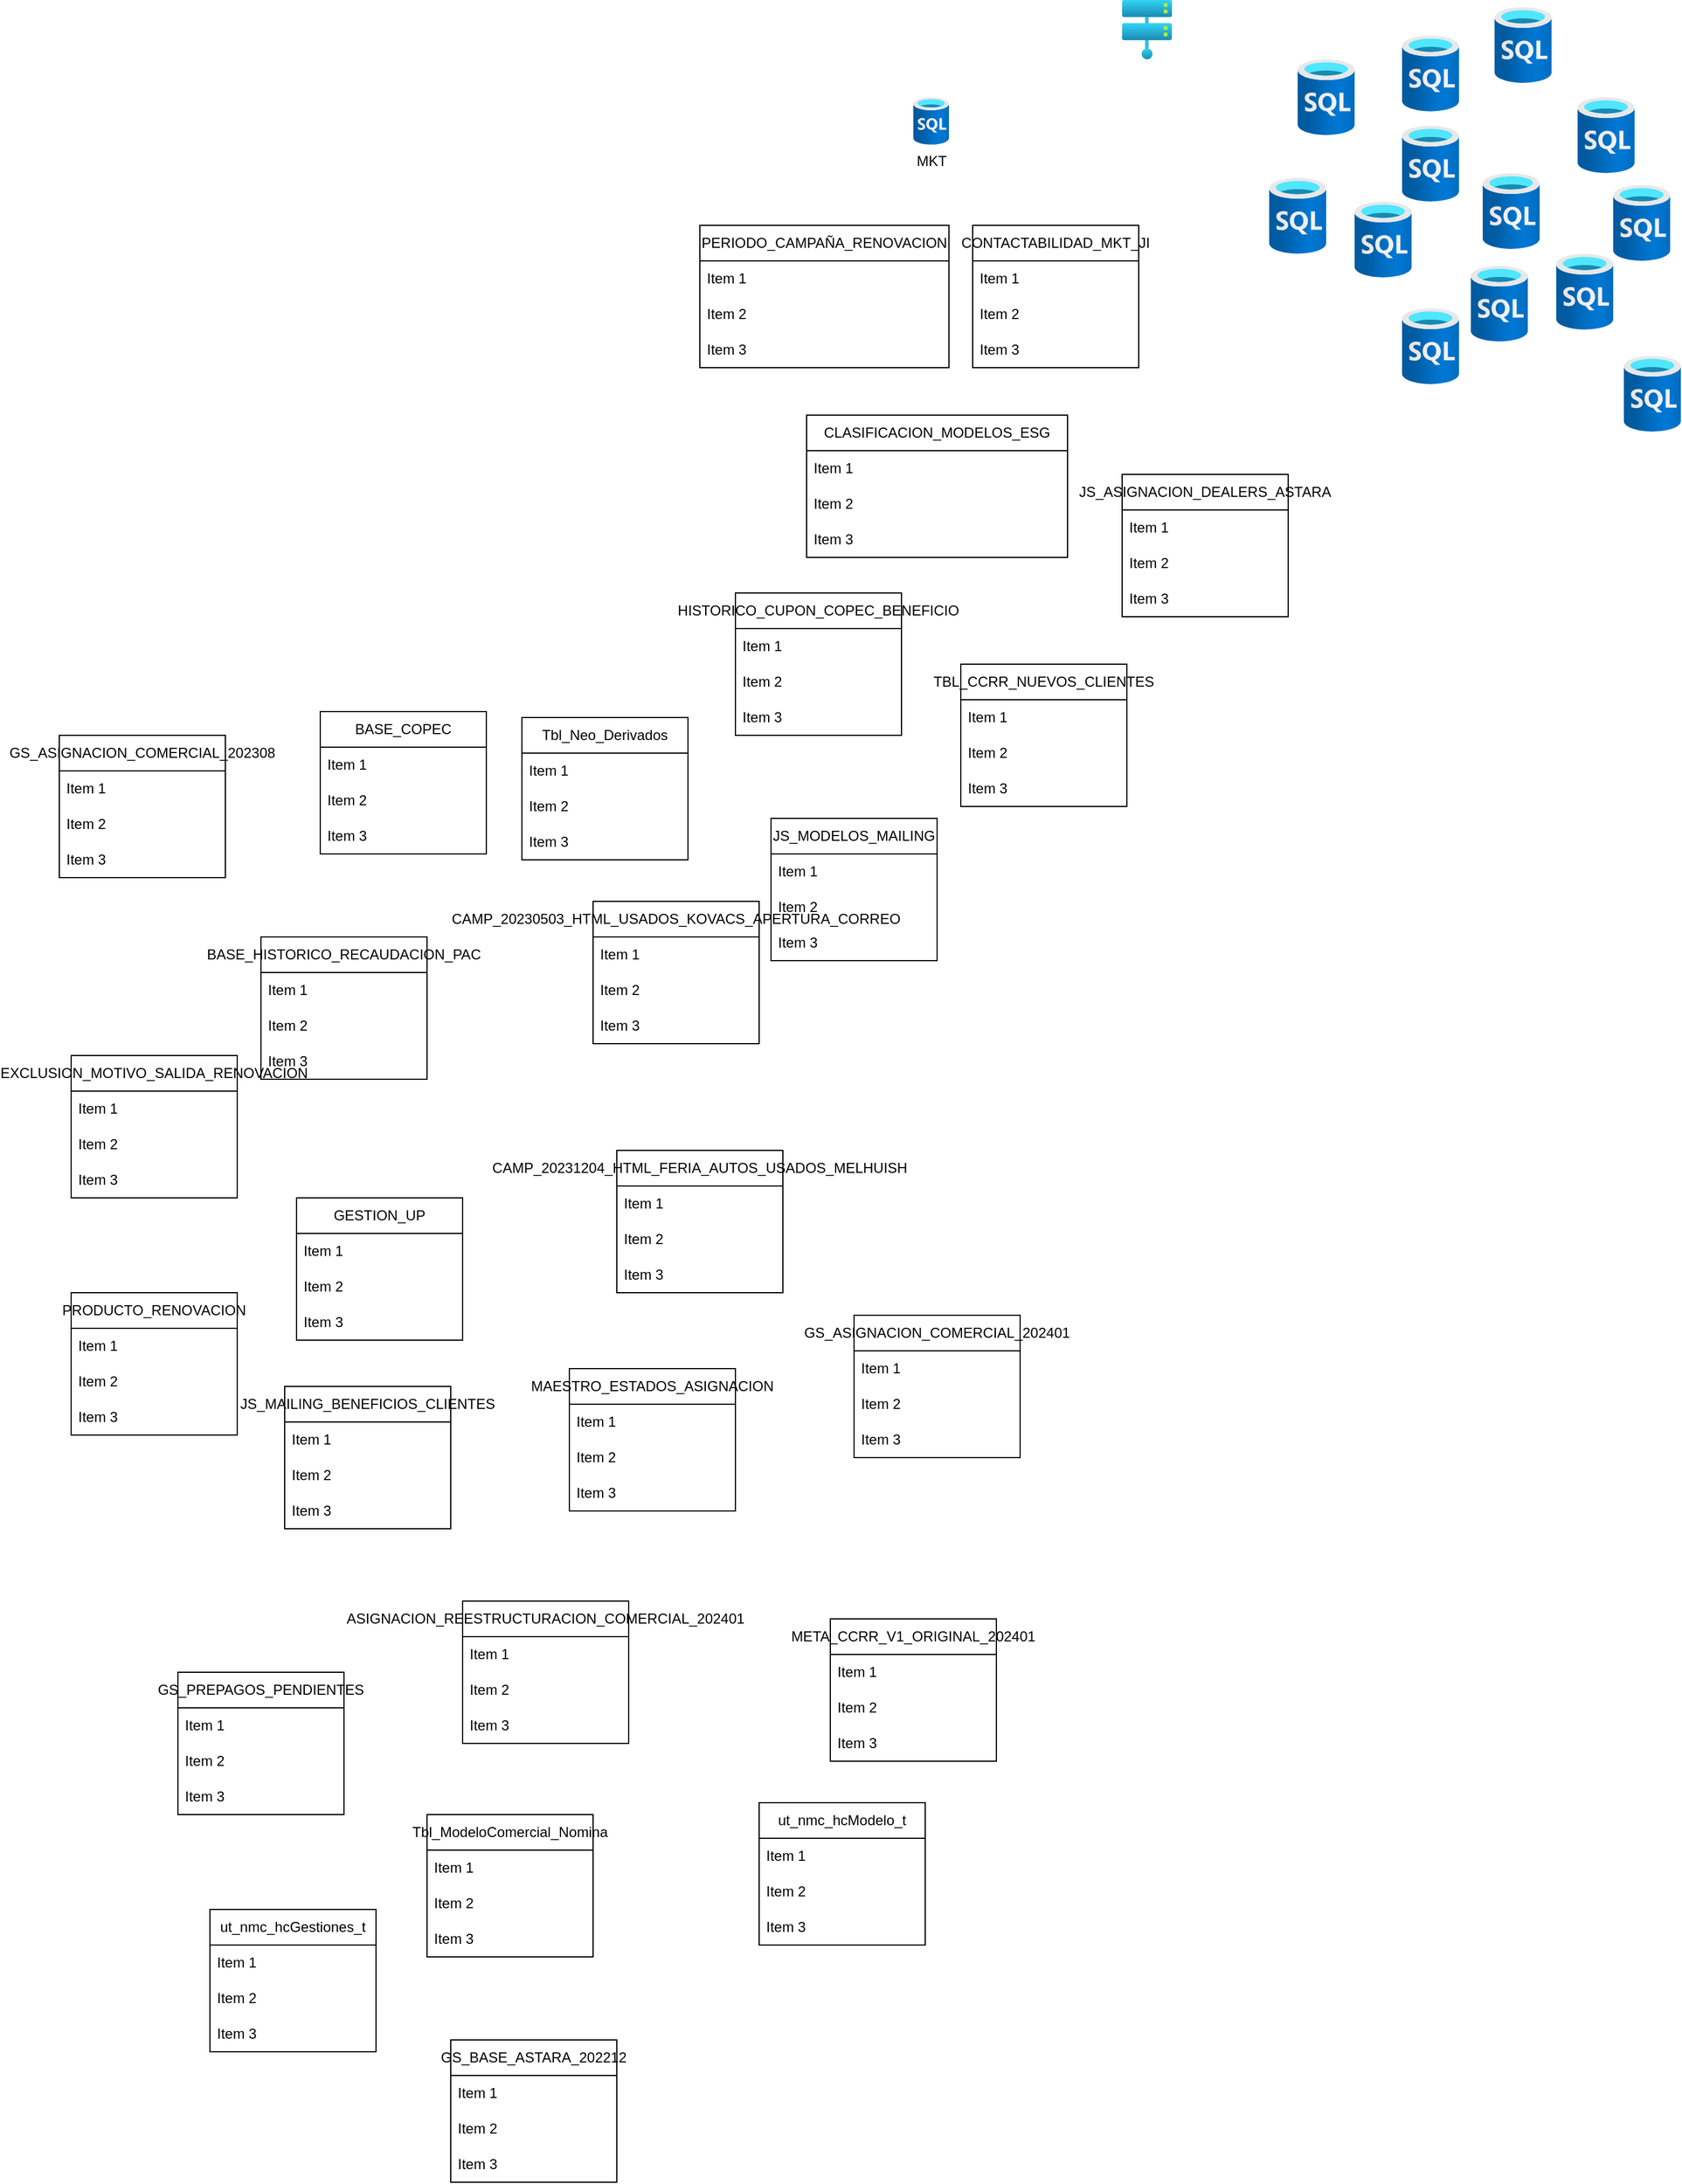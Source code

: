 <mxfile version="23.1.5" type="github">
  <diagram name="Página-1" id="bsFadAK_saC2qtlHiTlS">
    <mxGraphModel dx="1707" dy="446" grid="1" gridSize="10" guides="1" tooltips="1" connect="1" arrows="1" fold="1" page="1" pageScale="1" pageWidth="827" pageHeight="1169" math="0" shadow="0">
      <root>
        <mxCell id="0" />
        <mxCell id="1" parent="0" />
        <mxCell id="g7tOo6Ckxo5FuUsQoIFn-1" value="" style="image;aspect=fixed;html=1;points=[];align=center;fontSize=12;image=img/lib/azure2/compute/Hosts.svg;" vertex="1" parent="1">
          <mxGeometry x="356" width="42.06" height="50" as="geometry" />
        </mxCell>
        <mxCell id="g7tOo6Ckxo5FuUsQoIFn-2" value="MKT" style="image;aspect=fixed;html=1;points=[];align=center;fontSize=12;image=img/lib/azure2/databases/SQL_Database.svg;" vertex="1" parent="1">
          <mxGeometry x="180" y="82" width="30" height="40" as="geometry" />
        </mxCell>
        <mxCell id="g7tOo6Ckxo5FuUsQoIFn-3" value="" style="image;aspect=fixed;html=1;points=[];align=center;fontSize=12;image=img/lib/azure2/databases/SQL_Database.svg;" vertex="1" parent="1">
          <mxGeometry x="480" y="150" width="48" height="64" as="geometry" />
        </mxCell>
        <mxCell id="g7tOo6Ckxo5FuUsQoIFn-4" value="" style="image;aspect=fixed;html=1;points=[];align=center;fontSize=12;image=img/lib/azure2/databases/SQL_Database.svg;" vertex="1" parent="1">
          <mxGeometry x="552" y="170" width="48" height="64" as="geometry" />
        </mxCell>
        <mxCell id="g7tOo6Ckxo5FuUsQoIFn-5" value="" style="image;aspect=fixed;html=1;points=[];align=center;fontSize=12;image=img/lib/azure2/databases/SQL_Database.svg;" vertex="1" parent="1">
          <mxGeometry x="592" y="260" width="48" height="64" as="geometry" />
        </mxCell>
        <mxCell id="g7tOo6Ckxo5FuUsQoIFn-6" value="" style="image;aspect=fixed;html=1;points=[];align=center;fontSize=12;image=img/lib/azure2/databases/SQL_Database.svg;" vertex="1" parent="1">
          <mxGeometry x="650" y="224" width="48" height="64" as="geometry" />
        </mxCell>
        <mxCell id="g7tOo6Ckxo5FuUsQoIFn-7" value="" style="image;aspect=fixed;html=1;points=[];align=center;fontSize=12;image=img/lib/azure2/databases/SQL_Database.svg;" vertex="1" parent="1">
          <mxGeometry x="592" y="106" width="48" height="64" as="geometry" />
        </mxCell>
        <mxCell id="g7tOo6Ckxo5FuUsQoIFn-8" value="" style="image;aspect=fixed;html=1;points=[];align=center;fontSize=12;image=img/lib/azure2/databases/SQL_Database.svg;" vertex="1" parent="1">
          <mxGeometry x="660" y="146" width="48" height="64" as="geometry" />
        </mxCell>
        <mxCell id="g7tOo6Ckxo5FuUsQoIFn-9" value="" style="image;aspect=fixed;html=1;points=[];align=center;fontSize=12;image=img/lib/azure2/databases/SQL_Database.svg;" vertex="1" parent="1">
          <mxGeometry x="722" y="214" width="48" height="64" as="geometry" />
        </mxCell>
        <mxCell id="g7tOo6Ckxo5FuUsQoIFn-10" value="" style="image;aspect=fixed;html=1;points=[];align=center;fontSize=12;image=img/lib/azure2/databases/SQL_Database.svg;" vertex="1" parent="1">
          <mxGeometry x="592" y="30" width="48" height="64" as="geometry" />
        </mxCell>
        <mxCell id="g7tOo6Ckxo5FuUsQoIFn-11" value="" style="image;aspect=fixed;html=1;points=[];align=center;fontSize=12;image=img/lib/azure2/databases/SQL_Database.svg;" vertex="1" parent="1">
          <mxGeometry x="504" y="50" width="48" height="64" as="geometry" />
        </mxCell>
        <mxCell id="g7tOo6Ckxo5FuUsQoIFn-12" value="" style="image;aspect=fixed;html=1;points=[];align=center;fontSize=12;image=img/lib/azure2/databases/SQL_Database.svg;" vertex="1" parent="1">
          <mxGeometry x="670" y="6" width="48" height="64" as="geometry" />
        </mxCell>
        <mxCell id="g7tOo6Ckxo5FuUsQoIFn-13" value="" style="image;aspect=fixed;html=1;points=[];align=center;fontSize=12;image=img/lib/azure2/databases/SQL_Database.svg;" vertex="1" parent="1">
          <mxGeometry x="740" y="82" width="48" height="64" as="geometry" />
        </mxCell>
        <mxCell id="g7tOo6Ckxo5FuUsQoIFn-14" value="" style="image;aspect=fixed;html=1;points=[];align=center;fontSize=12;image=img/lib/azure2/databases/SQL_Database.svg;" vertex="1" parent="1">
          <mxGeometry x="779" y="300" width="48" height="64" as="geometry" />
        </mxCell>
        <mxCell id="g7tOo6Ckxo5FuUsQoIFn-15" value="" style="image;aspect=fixed;html=1;points=[];align=center;fontSize=12;image=img/lib/azure2/databases/SQL_Database.svg;" vertex="1" parent="1">
          <mxGeometry x="770" y="156" width="48" height="64" as="geometry" />
        </mxCell>
        <mxCell id="g7tOo6Ckxo5FuUsQoIFn-16" value="PERIODO_CAMPAÑA_RENOVACION" style="swimlane;fontStyle=0;childLayout=stackLayout;horizontal=1;startSize=30;horizontalStack=0;resizeParent=1;resizeParentMax=0;resizeLast=0;collapsible=1;marginBottom=0;whiteSpace=wrap;html=1;" vertex="1" parent="1">
          <mxGeometry y="190" width="210" height="120" as="geometry" />
        </mxCell>
        <mxCell id="g7tOo6Ckxo5FuUsQoIFn-17" value="Item 1" style="text;strokeColor=none;fillColor=none;align=left;verticalAlign=middle;spacingLeft=4;spacingRight=4;overflow=hidden;points=[[0,0.5],[1,0.5]];portConstraint=eastwest;rotatable=0;whiteSpace=wrap;html=1;" vertex="1" parent="g7tOo6Ckxo5FuUsQoIFn-16">
          <mxGeometry y="30" width="210" height="30" as="geometry" />
        </mxCell>
        <mxCell id="g7tOo6Ckxo5FuUsQoIFn-18" value="Item 2" style="text;strokeColor=none;fillColor=none;align=left;verticalAlign=middle;spacingLeft=4;spacingRight=4;overflow=hidden;points=[[0,0.5],[1,0.5]];portConstraint=eastwest;rotatable=0;whiteSpace=wrap;html=1;" vertex="1" parent="g7tOo6Ckxo5FuUsQoIFn-16">
          <mxGeometry y="60" width="210" height="30" as="geometry" />
        </mxCell>
        <mxCell id="g7tOo6Ckxo5FuUsQoIFn-19" value="Item 3" style="text;strokeColor=none;fillColor=none;align=left;verticalAlign=middle;spacingLeft=4;spacingRight=4;overflow=hidden;points=[[0,0.5],[1,0.5]];portConstraint=eastwest;rotatable=0;whiteSpace=wrap;html=1;" vertex="1" parent="g7tOo6Ckxo5FuUsQoIFn-16">
          <mxGeometry y="90" width="210" height="30" as="geometry" />
        </mxCell>
        <mxCell id="g7tOo6Ckxo5FuUsQoIFn-20" value="CONTACTABILIDAD_MKT_JI" style="swimlane;fontStyle=0;childLayout=stackLayout;horizontal=1;startSize=30;horizontalStack=0;resizeParent=1;resizeParentMax=0;resizeLast=0;collapsible=1;marginBottom=0;whiteSpace=wrap;html=1;" vertex="1" parent="1">
          <mxGeometry x="230" y="190" width="140" height="120" as="geometry" />
        </mxCell>
        <mxCell id="g7tOo6Ckxo5FuUsQoIFn-21" value="Item 1" style="text;strokeColor=none;fillColor=none;align=left;verticalAlign=middle;spacingLeft=4;spacingRight=4;overflow=hidden;points=[[0,0.5],[1,0.5]];portConstraint=eastwest;rotatable=0;whiteSpace=wrap;html=1;" vertex="1" parent="g7tOo6Ckxo5FuUsQoIFn-20">
          <mxGeometry y="30" width="140" height="30" as="geometry" />
        </mxCell>
        <mxCell id="g7tOo6Ckxo5FuUsQoIFn-22" value="Item 2" style="text;strokeColor=none;fillColor=none;align=left;verticalAlign=middle;spacingLeft=4;spacingRight=4;overflow=hidden;points=[[0,0.5],[1,0.5]];portConstraint=eastwest;rotatable=0;whiteSpace=wrap;html=1;" vertex="1" parent="g7tOo6Ckxo5FuUsQoIFn-20">
          <mxGeometry y="60" width="140" height="30" as="geometry" />
        </mxCell>
        <mxCell id="g7tOo6Ckxo5FuUsQoIFn-23" value="Item 3" style="text;strokeColor=none;fillColor=none;align=left;verticalAlign=middle;spacingLeft=4;spacingRight=4;overflow=hidden;points=[[0,0.5],[1,0.5]];portConstraint=eastwest;rotatable=0;whiteSpace=wrap;html=1;" vertex="1" parent="g7tOo6Ckxo5FuUsQoIFn-20">
          <mxGeometry y="90" width="140" height="30" as="geometry" />
        </mxCell>
        <mxCell id="g7tOo6Ckxo5FuUsQoIFn-28" value="CLASIFICACION_MODELOS_ESG" style="swimlane;fontStyle=0;childLayout=stackLayout;horizontal=1;startSize=30;horizontalStack=0;resizeParent=1;resizeParentMax=0;resizeLast=0;collapsible=1;marginBottom=0;whiteSpace=wrap;html=1;" vertex="1" parent="1">
          <mxGeometry x="90" y="350" width="220" height="120" as="geometry" />
        </mxCell>
        <mxCell id="g7tOo6Ckxo5FuUsQoIFn-29" value="Item 1" style="text;strokeColor=none;fillColor=none;align=left;verticalAlign=middle;spacingLeft=4;spacingRight=4;overflow=hidden;points=[[0,0.5],[1,0.5]];portConstraint=eastwest;rotatable=0;whiteSpace=wrap;html=1;" vertex="1" parent="g7tOo6Ckxo5FuUsQoIFn-28">
          <mxGeometry y="30" width="220" height="30" as="geometry" />
        </mxCell>
        <mxCell id="g7tOo6Ckxo5FuUsQoIFn-30" value="Item 2" style="text;strokeColor=none;fillColor=none;align=left;verticalAlign=middle;spacingLeft=4;spacingRight=4;overflow=hidden;points=[[0,0.5],[1,0.5]];portConstraint=eastwest;rotatable=0;whiteSpace=wrap;html=1;" vertex="1" parent="g7tOo6Ckxo5FuUsQoIFn-28">
          <mxGeometry y="60" width="220" height="30" as="geometry" />
        </mxCell>
        <mxCell id="g7tOo6Ckxo5FuUsQoIFn-31" value="Item 3" style="text;strokeColor=none;fillColor=none;align=left;verticalAlign=middle;spacingLeft=4;spacingRight=4;overflow=hidden;points=[[0,0.5],[1,0.5]];portConstraint=eastwest;rotatable=0;whiteSpace=wrap;html=1;" vertex="1" parent="g7tOo6Ckxo5FuUsQoIFn-28">
          <mxGeometry y="90" width="220" height="30" as="geometry" />
        </mxCell>
        <mxCell id="g7tOo6Ckxo5FuUsQoIFn-32" value="JS_ASIGNACION_DEALERS_ASTARA" style="swimlane;fontStyle=0;childLayout=stackLayout;horizontal=1;startSize=30;horizontalStack=0;resizeParent=1;resizeParentMax=0;resizeLast=0;collapsible=1;marginBottom=0;whiteSpace=wrap;html=1;" vertex="1" parent="1">
          <mxGeometry x="356" y="400" width="140" height="120" as="geometry" />
        </mxCell>
        <mxCell id="g7tOo6Ckxo5FuUsQoIFn-33" value="Item 1" style="text;strokeColor=none;fillColor=none;align=left;verticalAlign=middle;spacingLeft=4;spacingRight=4;overflow=hidden;points=[[0,0.5],[1,0.5]];portConstraint=eastwest;rotatable=0;whiteSpace=wrap;html=1;" vertex="1" parent="g7tOo6Ckxo5FuUsQoIFn-32">
          <mxGeometry y="30" width="140" height="30" as="geometry" />
        </mxCell>
        <mxCell id="g7tOo6Ckxo5FuUsQoIFn-34" value="Item 2" style="text;strokeColor=none;fillColor=none;align=left;verticalAlign=middle;spacingLeft=4;spacingRight=4;overflow=hidden;points=[[0,0.5],[1,0.5]];portConstraint=eastwest;rotatable=0;whiteSpace=wrap;html=1;" vertex="1" parent="g7tOo6Ckxo5FuUsQoIFn-32">
          <mxGeometry y="60" width="140" height="30" as="geometry" />
        </mxCell>
        <mxCell id="g7tOo6Ckxo5FuUsQoIFn-35" value="Item 3" style="text;strokeColor=none;fillColor=none;align=left;verticalAlign=middle;spacingLeft=4;spacingRight=4;overflow=hidden;points=[[0,0.5],[1,0.5]];portConstraint=eastwest;rotatable=0;whiteSpace=wrap;html=1;" vertex="1" parent="g7tOo6Ckxo5FuUsQoIFn-32">
          <mxGeometry y="90" width="140" height="30" as="geometry" />
        </mxCell>
        <mxCell id="g7tOo6Ckxo5FuUsQoIFn-36" value="HISTORICO_CUPON_COPEC_BENEFICIO" style="swimlane;fontStyle=0;childLayout=stackLayout;horizontal=1;startSize=30;horizontalStack=0;resizeParent=1;resizeParentMax=0;resizeLast=0;collapsible=1;marginBottom=0;whiteSpace=wrap;html=1;" vertex="1" parent="1">
          <mxGeometry x="30" y="500" width="140" height="120" as="geometry" />
        </mxCell>
        <mxCell id="g7tOo6Ckxo5FuUsQoIFn-37" value="Item 1" style="text;strokeColor=none;fillColor=none;align=left;verticalAlign=middle;spacingLeft=4;spacingRight=4;overflow=hidden;points=[[0,0.5],[1,0.5]];portConstraint=eastwest;rotatable=0;whiteSpace=wrap;html=1;" vertex="1" parent="g7tOo6Ckxo5FuUsQoIFn-36">
          <mxGeometry y="30" width="140" height="30" as="geometry" />
        </mxCell>
        <mxCell id="g7tOo6Ckxo5FuUsQoIFn-38" value="Item 2" style="text;strokeColor=none;fillColor=none;align=left;verticalAlign=middle;spacingLeft=4;spacingRight=4;overflow=hidden;points=[[0,0.5],[1,0.5]];portConstraint=eastwest;rotatable=0;whiteSpace=wrap;html=1;" vertex="1" parent="g7tOo6Ckxo5FuUsQoIFn-36">
          <mxGeometry y="60" width="140" height="30" as="geometry" />
        </mxCell>
        <mxCell id="g7tOo6Ckxo5FuUsQoIFn-39" value="Item 3" style="text;strokeColor=none;fillColor=none;align=left;verticalAlign=middle;spacingLeft=4;spacingRight=4;overflow=hidden;points=[[0,0.5],[1,0.5]];portConstraint=eastwest;rotatable=0;whiteSpace=wrap;html=1;" vertex="1" parent="g7tOo6Ckxo5FuUsQoIFn-36">
          <mxGeometry y="90" width="140" height="30" as="geometry" />
        </mxCell>
        <mxCell id="g7tOo6Ckxo5FuUsQoIFn-41" value="TBL_CCRR_NUEVOS_CLIENTES" style="swimlane;fontStyle=0;childLayout=stackLayout;horizontal=1;startSize=30;horizontalStack=0;resizeParent=1;resizeParentMax=0;resizeLast=0;collapsible=1;marginBottom=0;whiteSpace=wrap;html=1;" vertex="1" parent="1">
          <mxGeometry x="220" y="560" width="140" height="120" as="geometry" />
        </mxCell>
        <mxCell id="g7tOo6Ckxo5FuUsQoIFn-42" value="Item 1" style="text;strokeColor=none;fillColor=none;align=left;verticalAlign=middle;spacingLeft=4;spacingRight=4;overflow=hidden;points=[[0,0.5],[1,0.5]];portConstraint=eastwest;rotatable=0;whiteSpace=wrap;html=1;" vertex="1" parent="g7tOo6Ckxo5FuUsQoIFn-41">
          <mxGeometry y="30" width="140" height="30" as="geometry" />
        </mxCell>
        <mxCell id="g7tOo6Ckxo5FuUsQoIFn-43" value="Item 2" style="text;strokeColor=none;fillColor=none;align=left;verticalAlign=middle;spacingLeft=4;spacingRight=4;overflow=hidden;points=[[0,0.5],[1,0.5]];portConstraint=eastwest;rotatable=0;whiteSpace=wrap;html=1;" vertex="1" parent="g7tOo6Ckxo5FuUsQoIFn-41">
          <mxGeometry y="60" width="140" height="30" as="geometry" />
        </mxCell>
        <mxCell id="g7tOo6Ckxo5FuUsQoIFn-44" value="Item 3" style="text;strokeColor=none;fillColor=none;align=left;verticalAlign=middle;spacingLeft=4;spacingRight=4;overflow=hidden;points=[[0,0.5],[1,0.5]];portConstraint=eastwest;rotatable=0;whiteSpace=wrap;html=1;" vertex="1" parent="g7tOo6Ckxo5FuUsQoIFn-41">
          <mxGeometry y="90" width="140" height="30" as="geometry" />
        </mxCell>
        <mxCell id="g7tOo6Ckxo5FuUsQoIFn-45" value="JS_MODELOS_MAILING" style="swimlane;fontStyle=0;childLayout=stackLayout;horizontal=1;startSize=30;horizontalStack=0;resizeParent=1;resizeParentMax=0;resizeLast=0;collapsible=1;marginBottom=0;whiteSpace=wrap;html=1;" vertex="1" parent="1">
          <mxGeometry x="60" y="690" width="140" height="120" as="geometry" />
        </mxCell>
        <mxCell id="g7tOo6Ckxo5FuUsQoIFn-46" value="Item 1" style="text;strokeColor=none;fillColor=none;align=left;verticalAlign=middle;spacingLeft=4;spacingRight=4;overflow=hidden;points=[[0,0.5],[1,0.5]];portConstraint=eastwest;rotatable=0;whiteSpace=wrap;html=1;" vertex="1" parent="g7tOo6Ckxo5FuUsQoIFn-45">
          <mxGeometry y="30" width="140" height="30" as="geometry" />
        </mxCell>
        <mxCell id="g7tOo6Ckxo5FuUsQoIFn-47" value="Item 2" style="text;strokeColor=none;fillColor=none;align=left;verticalAlign=middle;spacingLeft=4;spacingRight=4;overflow=hidden;points=[[0,0.5],[1,0.5]];portConstraint=eastwest;rotatable=0;whiteSpace=wrap;html=1;" vertex="1" parent="g7tOo6Ckxo5FuUsQoIFn-45">
          <mxGeometry y="60" width="140" height="30" as="geometry" />
        </mxCell>
        <mxCell id="g7tOo6Ckxo5FuUsQoIFn-48" value="Item 3" style="text;strokeColor=none;fillColor=none;align=left;verticalAlign=middle;spacingLeft=4;spacingRight=4;overflow=hidden;points=[[0,0.5],[1,0.5]];portConstraint=eastwest;rotatable=0;whiteSpace=wrap;html=1;" vertex="1" parent="g7tOo6Ckxo5FuUsQoIFn-45">
          <mxGeometry y="90" width="140" height="30" as="geometry" />
        </mxCell>
        <mxCell id="g7tOo6Ckxo5FuUsQoIFn-49" value="Tbl_Neo_Derivados" style="swimlane;fontStyle=0;childLayout=stackLayout;horizontal=1;startSize=30;horizontalStack=0;resizeParent=1;resizeParentMax=0;resizeLast=0;collapsible=1;marginBottom=0;whiteSpace=wrap;html=1;" vertex="1" parent="1">
          <mxGeometry x="-150" y="605" width="140" height="120" as="geometry" />
        </mxCell>
        <mxCell id="g7tOo6Ckxo5FuUsQoIFn-50" value="Item 1" style="text;strokeColor=none;fillColor=none;align=left;verticalAlign=middle;spacingLeft=4;spacingRight=4;overflow=hidden;points=[[0,0.5],[1,0.5]];portConstraint=eastwest;rotatable=0;whiteSpace=wrap;html=1;" vertex="1" parent="g7tOo6Ckxo5FuUsQoIFn-49">
          <mxGeometry y="30" width="140" height="30" as="geometry" />
        </mxCell>
        <mxCell id="g7tOo6Ckxo5FuUsQoIFn-51" value="Item 2" style="text;strokeColor=none;fillColor=none;align=left;verticalAlign=middle;spacingLeft=4;spacingRight=4;overflow=hidden;points=[[0,0.5],[1,0.5]];portConstraint=eastwest;rotatable=0;whiteSpace=wrap;html=1;" vertex="1" parent="g7tOo6Ckxo5FuUsQoIFn-49">
          <mxGeometry y="60" width="140" height="30" as="geometry" />
        </mxCell>
        <mxCell id="g7tOo6Ckxo5FuUsQoIFn-52" value="Item 3" style="text;strokeColor=none;fillColor=none;align=left;verticalAlign=middle;spacingLeft=4;spacingRight=4;overflow=hidden;points=[[0,0.5],[1,0.5]];portConstraint=eastwest;rotatable=0;whiteSpace=wrap;html=1;" vertex="1" parent="g7tOo6Ckxo5FuUsQoIFn-49">
          <mxGeometry y="90" width="140" height="30" as="geometry" />
        </mxCell>
        <mxCell id="g7tOo6Ckxo5FuUsQoIFn-53" value="CAMP_20230503_HTML_USADOS_KOVACS_APERTURA_CORREO" style="swimlane;fontStyle=0;childLayout=stackLayout;horizontal=1;startSize=30;horizontalStack=0;resizeParent=1;resizeParentMax=0;resizeLast=0;collapsible=1;marginBottom=0;whiteSpace=wrap;html=1;" vertex="1" parent="1">
          <mxGeometry x="-90" y="760" width="140" height="120" as="geometry" />
        </mxCell>
        <mxCell id="g7tOo6Ckxo5FuUsQoIFn-54" value="Item 1" style="text;strokeColor=none;fillColor=none;align=left;verticalAlign=middle;spacingLeft=4;spacingRight=4;overflow=hidden;points=[[0,0.5],[1,0.5]];portConstraint=eastwest;rotatable=0;whiteSpace=wrap;html=1;" vertex="1" parent="g7tOo6Ckxo5FuUsQoIFn-53">
          <mxGeometry y="30" width="140" height="30" as="geometry" />
        </mxCell>
        <mxCell id="g7tOo6Ckxo5FuUsQoIFn-55" value="Item 2" style="text;strokeColor=none;fillColor=none;align=left;verticalAlign=middle;spacingLeft=4;spacingRight=4;overflow=hidden;points=[[0,0.5],[1,0.5]];portConstraint=eastwest;rotatable=0;whiteSpace=wrap;html=1;" vertex="1" parent="g7tOo6Ckxo5FuUsQoIFn-53">
          <mxGeometry y="60" width="140" height="30" as="geometry" />
        </mxCell>
        <mxCell id="g7tOo6Ckxo5FuUsQoIFn-56" value="Item 3" style="text;strokeColor=none;fillColor=none;align=left;verticalAlign=middle;spacingLeft=4;spacingRight=4;overflow=hidden;points=[[0,0.5],[1,0.5]];portConstraint=eastwest;rotatable=0;whiteSpace=wrap;html=1;" vertex="1" parent="g7tOo6Ckxo5FuUsQoIFn-53">
          <mxGeometry y="90" width="140" height="30" as="geometry" />
        </mxCell>
        <mxCell id="g7tOo6Ckxo5FuUsQoIFn-57" value="CAMP_20231204_HTML_FERIA_AUTOS_USADOS_MELHUISH" style="swimlane;fontStyle=0;childLayout=stackLayout;horizontal=1;startSize=30;horizontalStack=0;resizeParent=1;resizeParentMax=0;resizeLast=0;collapsible=1;marginBottom=0;whiteSpace=wrap;html=1;" vertex="1" parent="1">
          <mxGeometry x="-70" y="970" width="140" height="120" as="geometry" />
        </mxCell>
        <mxCell id="g7tOo6Ckxo5FuUsQoIFn-58" value="Item 1" style="text;strokeColor=none;fillColor=none;align=left;verticalAlign=middle;spacingLeft=4;spacingRight=4;overflow=hidden;points=[[0,0.5],[1,0.5]];portConstraint=eastwest;rotatable=0;whiteSpace=wrap;html=1;" vertex="1" parent="g7tOo6Ckxo5FuUsQoIFn-57">
          <mxGeometry y="30" width="140" height="30" as="geometry" />
        </mxCell>
        <mxCell id="g7tOo6Ckxo5FuUsQoIFn-59" value="Item 2" style="text;strokeColor=none;fillColor=none;align=left;verticalAlign=middle;spacingLeft=4;spacingRight=4;overflow=hidden;points=[[0,0.5],[1,0.5]];portConstraint=eastwest;rotatable=0;whiteSpace=wrap;html=1;" vertex="1" parent="g7tOo6Ckxo5FuUsQoIFn-57">
          <mxGeometry y="60" width="140" height="30" as="geometry" />
        </mxCell>
        <mxCell id="g7tOo6Ckxo5FuUsQoIFn-60" value="Item 3" style="text;strokeColor=none;fillColor=none;align=left;verticalAlign=middle;spacingLeft=4;spacingRight=4;overflow=hidden;points=[[0,0.5],[1,0.5]];portConstraint=eastwest;rotatable=0;whiteSpace=wrap;html=1;" vertex="1" parent="g7tOo6Ckxo5FuUsQoIFn-57">
          <mxGeometry y="90" width="140" height="30" as="geometry" />
        </mxCell>
        <mxCell id="g7tOo6Ckxo5FuUsQoIFn-61" value="BASE_COPEC" style="swimlane;fontStyle=0;childLayout=stackLayout;horizontal=1;startSize=30;horizontalStack=0;resizeParent=1;resizeParentMax=0;resizeLast=0;collapsible=1;marginBottom=0;whiteSpace=wrap;html=1;" vertex="1" parent="1">
          <mxGeometry x="-320" y="600" width="140" height="120" as="geometry" />
        </mxCell>
        <mxCell id="g7tOo6Ckxo5FuUsQoIFn-62" value="Item 1" style="text;strokeColor=none;fillColor=none;align=left;verticalAlign=middle;spacingLeft=4;spacingRight=4;overflow=hidden;points=[[0,0.5],[1,0.5]];portConstraint=eastwest;rotatable=0;whiteSpace=wrap;html=1;" vertex="1" parent="g7tOo6Ckxo5FuUsQoIFn-61">
          <mxGeometry y="30" width="140" height="30" as="geometry" />
        </mxCell>
        <mxCell id="g7tOo6Ckxo5FuUsQoIFn-63" value="Item 2" style="text;strokeColor=none;fillColor=none;align=left;verticalAlign=middle;spacingLeft=4;spacingRight=4;overflow=hidden;points=[[0,0.5],[1,0.5]];portConstraint=eastwest;rotatable=0;whiteSpace=wrap;html=1;" vertex="1" parent="g7tOo6Ckxo5FuUsQoIFn-61">
          <mxGeometry y="60" width="140" height="30" as="geometry" />
        </mxCell>
        <mxCell id="g7tOo6Ckxo5FuUsQoIFn-64" value="Item 3" style="text;strokeColor=none;fillColor=none;align=left;verticalAlign=middle;spacingLeft=4;spacingRight=4;overflow=hidden;points=[[0,0.5],[1,0.5]];portConstraint=eastwest;rotatable=0;whiteSpace=wrap;html=1;" vertex="1" parent="g7tOo6Ckxo5FuUsQoIFn-61">
          <mxGeometry y="90" width="140" height="30" as="geometry" />
        </mxCell>
        <mxCell id="g7tOo6Ckxo5FuUsQoIFn-65" value="BASE_HISTORICO_RECAUDACION_PAC" style="swimlane;fontStyle=0;childLayout=stackLayout;horizontal=1;startSize=30;horizontalStack=0;resizeParent=1;resizeParentMax=0;resizeLast=0;collapsible=1;marginBottom=0;whiteSpace=wrap;html=1;" vertex="1" parent="1">
          <mxGeometry x="-370" y="790" width="140" height="120" as="geometry" />
        </mxCell>
        <mxCell id="g7tOo6Ckxo5FuUsQoIFn-66" value="Item 1" style="text;strokeColor=none;fillColor=none;align=left;verticalAlign=middle;spacingLeft=4;spacingRight=4;overflow=hidden;points=[[0,0.5],[1,0.5]];portConstraint=eastwest;rotatable=0;whiteSpace=wrap;html=1;" vertex="1" parent="g7tOo6Ckxo5FuUsQoIFn-65">
          <mxGeometry y="30" width="140" height="30" as="geometry" />
        </mxCell>
        <mxCell id="g7tOo6Ckxo5FuUsQoIFn-67" value="Item 2" style="text;strokeColor=none;fillColor=none;align=left;verticalAlign=middle;spacingLeft=4;spacingRight=4;overflow=hidden;points=[[0,0.5],[1,0.5]];portConstraint=eastwest;rotatable=0;whiteSpace=wrap;html=1;" vertex="1" parent="g7tOo6Ckxo5FuUsQoIFn-65">
          <mxGeometry y="60" width="140" height="30" as="geometry" />
        </mxCell>
        <mxCell id="g7tOo6Ckxo5FuUsQoIFn-68" value="Item 3" style="text;strokeColor=none;fillColor=none;align=left;verticalAlign=middle;spacingLeft=4;spacingRight=4;overflow=hidden;points=[[0,0.5],[1,0.5]];portConstraint=eastwest;rotatable=0;whiteSpace=wrap;html=1;" vertex="1" parent="g7tOo6Ckxo5FuUsQoIFn-65">
          <mxGeometry y="90" width="140" height="30" as="geometry" />
        </mxCell>
        <mxCell id="g7tOo6Ckxo5FuUsQoIFn-69" value="GS_ASIGNACION_COMERCIAL_202308" style="swimlane;fontStyle=0;childLayout=stackLayout;horizontal=1;startSize=30;horizontalStack=0;resizeParent=1;resizeParentMax=0;resizeLast=0;collapsible=1;marginBottom=0;whiteSpace=wrap;html=1;" vertex="1" parent="1">
          <mxGeometry x="-540" y="620" width="140" height="120" as="geometry" />
        </mxCell>
        <mxCell id="g7tOo6Ckxo5FuUsQoIFn-70" value="Item 1" style="text;strokeColor=none;fillColor=none;align=left;verticalAlign=middle;spacingLeft=4;spacingRight=4;overflow=hidden;points=[[0,0.5],[1,0.5]];portConstraint=eastwest;rotatable=0;whiteSpace=wrap;html=1;" vertex="1" parent="g7tOo6Ckxo5FuUsQoIFn-69">
          <mxGeometry y="30" width="140" height="30" as="geometry" />
        </mxCell>
        <mxCell id="g7tOo6Ckxo5FuUsQoIFn-71" value="Item 2" style="text;strokeColor=none;fillColor=none;align=left;verticalAlign=middle;spacingLeft=4;spacingRight=4;overflow=hidden;points=[[0,0.5],[1,0.5]];portConstraint=eastwest;rotatable=0;whiteSpace=wrap;html=1;" vertex="1" parent="g7tOo6Ckxo5FuUsQoIFn-69">
          <mxGeometry y="60" width="140" height="30" as="geometry" />
        </mxCell>
        <mxCell id="g7tOo6Ckxo5FuUsQoIFn-72" value="Item 3" style="text;strokeColor=none;fillColor=none;align=left;verticalAlign=middle;spacingLeft=4;spacingRight=4;overflow=hidden;points=[[0,0.5],[1,0.5]];portConstraint=eastwest;rotatable=0;whiteSpace=wrap;html=1;" vertex="1" parent="g7tOo6Ckxo5FuUsQoIFn-69">
          <mxGeometry y="90" width="140" height="30" as="geometry" />
        </mxCell>
        <mxCell id="g7tOo6Ckxo5FuUsQoIFn-73" value="EXCLUSION_MOTIVO_SALIDA_RENOVACION" style="swimlane;fontStyle=0;childLayout=stackLayout;horizontal=1;startSize=30;horizontalStack=0;resizeParent=1;resizeParentMax=0;resizeLast=0;collapsible=1;marginBottom=0;whiteSpace=wrap;html=1;" vertex="1" parent="1">
          <mxGeometry x="-530" y="890" width="140" height="120" as="geometry" />
        </mxCell>
        <mxCell id="g7tOo6Ckxo5FuUsQoIFn-74" value="Item 1" style="text;strokeColor=none;fillColor=none;align=left;verticalAlign=middle;spacingLeft=4;spacingRight=4;overflow=hidden;points=[[0,0.5],[1,0.5]];portConstraint=eastwest;rotatable=0;whiteSpace=wrap;html=1;" vertex="1" parent="g7tOo6Ckxo5FuUsQoIFn-73">
          <mxGeometry y="30" width="140" height="30" as="geometry" />
        </mxCell>
        <mxCell id="g7tOo6Ckxo5FuUsQoIFn-75" value="Item 2" style="text;strokeColor=none;fillColor=none;align=left;verticalAlign=middle;spacingLeft=4;spacingRight=4;overflow=hidden;points=[[0,0.5],[1,0.5]];portConstraint=eastwest;rotatable=0;whiteSpace=wrap;html=1;" vertex="1" parent="g7tOo6Ckxo5FuUsQoIFn-73">
          <mxGeometry y="60" width="140" height="30" as="geometry" />
        </mxCell>
        <mxCell id="g7tOo6Ckxo5FuUsQoIFn-76" value="Item 3" style="text;strokeColor=none;fillColor=none;align=left;verticalAlign=middle;spacingLeft=4;spacingRight=4;overflow=hidden;points=[[0,0.5],[1,0.5]];portConstraint=eastwest;rotatable=0;whiteSpace=wrap;html=1;" vertex="1" parent="g7tOo6Ckxo5FuUsQoIFn-73">
          <mxGeometry y="90" width="140" height="30" as="geometry" />
        </mxCell>
        <mxCell id="g7tOo6Ckxo5FuUsQoIFn-77" value="GESTION_UP" style="swimlane;fontStyle=0;childLayout=stackLayout;horizontal=1;startSize=30;horizontalStack=0;resizeParent=1;resizeParentMax=0;resizeLast=0;collapsible=1;marginBottom=0;whiteSpace=wrap;html=1;" vertex="1" parent="1">
          <mxGeometry x="-340" y="1010" width="140" height="120" as="geometry" />
        </mxCell>
        <mxCell id="g7tOo6Ckxo5FuUsQoIFn-78" value="Item 1" style="text;strokeColor=none;fillColor=none;align=left;verticalAlign=middle;spacingLeft=4;spacingRight=4;overflow=hidden;points=[[0,0.5],[1,0.5]];portConstraint=eastwest;rotatable=0;whiteSpace=wrap;html=1;" vertex="1" parent="g7tOo6Ckxo5FuUsQoIFn-77">
          <mxGeometry y="30" width="140" height="30" as="geometry" />
        </mxCell>
        <mxCell id="g7tOo6Ckxo5FuUsQoIFn-79" value="Item 2" style="text;strokeColor=none;fillColor=none;align=left;verticalAlign=middle;spacingLeft=4;spacingRight=4;overflow=hidden;points=[[0,0.5],[1,0.5]];portConstraint=eastwest;rotatable=0;whiteSpace=wrap;html=1;" vertex="1" parent="g7tOo6Ckxo5FuUsQoIFn-77">
          <mxGeometry y="60" width="140" height="30" as="geometry" />
        </mxCell>
        <mxCell id="g7tOo6Ckxo5FuUsQoIFn-80" value="Item 3" style="text;strokeColor=none;fillColor=none;align=left;verticalAlign=middle;spacingLeft=4;spacingRight=4;overflow=hidden;points=[[0,0.5],[1,0.5]];portConstraint=eastwest;rotatable=0;whiteSpace=wrap;html=1;" vertex="1" parent="g7tOo6Ckxo5FuUsQoIFn-77">
          <mxGeometry y="90" width="140" height="30" as="geometry" />
        </mxCell>
        <mxCell id="g7tOo6Ckxo5FuUsQoIFn-81" value="PRODUCTO_RENOVACION" style="swimlane;fontStyle=0;childLayout=stackLayout;horizontal=1;startSize=30;horizontalStack=0;resizeParent=1;resizeParentMax=0;resizeLast=0;collapsible=1;marginBottom=0;whiteSpace=wrap;html=1;" vertex="1" parent="1">
          <mxGeometry x="-530" y="1090" width="140" height="120" as="geometry" />
        </mxCell>
        <mxCell id="g7tOo6Ckxo5FuUsQoIFn-82" value="Item 1" style="text;strokeColor=none;fillColor=none;align=left;verticalAlign=middle;spacingLeft=4;spacingRight=4;overflow=hidden;points=[[0,0.5],[1,0.5]];portConstraint=eastwest;rotatable=0;whiteSpace=wrap;html=1;" vertex="1" parent="g7tOo6Ckxo5FuUsQoIFn-81">
          <mxGeometry y="30" width="140" height="30" as="geometry" />
        </mxCell>
        <mxCell id="g7tOo6Ckxo5FuUsQoIFn-83" value="Item 2" style="text;strokeColor=none;fillColor=none;align=left;verticalAlign=middle;spacingLeft=4;spacingRight=4;overflow=hidden;points=[[0,0.5],[1,0.5]];portConstraint=eastwest;rotatable=0;whiteSpace=wrap;html=1;" vertex="1" parent="g7tOo6Ckxo5FuUsQoIFn-81">
          <mxGeometry y="60" width="140" height="30" as="geometry" />
        </mxCell>
        <mxCell id="g7tOo6Ckxo5FuUsQoIFn-84" value="Item 3" style="text;strokeColor=none;fillColor=none;align=left;verticalAlign=middle;spacingLeft=4;spacingRight=4;overflow=hidden;points=[[0,0.5],[1,0.5]];portConstraint=eastwest;rotatable=0;whiteSpace=wrap;html=1;" vertex="1" parent="g7tOo6Ckxo5FuUsQoIFn-81">
          <mxGeometry y="90" width="140" height="30" as="geometry" />
        </mxCell>
        <mxCell id="g7tOo6Ckxo5FuUsQoIFn-85" value="JS_MAILING_BENEFICIOS_CLIENTES" style="swimlane;fontStyle=0;childLayout=stackLayout;horizontal=1;startSize=30;horizontalStack=0;resizeParent=1;resizeParentMax=0;resizeLast=0;collapsible=1;marginBottom=0;whiteSpace=wrap;html=1;" vertex="1" parent="1">
          <mxGeometry x="-350" y="1169" width="140" height="120" as="geometry" />
        </mxCell>
        <mxCell id="g7tOo6Ckxo5FuUsQoIFn-86" value="Item 1" style="text;strokeColor=none;fillColor=none;align=left;verticalAlign=middle;spacingLeft=4;spacingRight=4;overflow=hidden;points=[[0,0.5],[1,0.5]];portConstraint=eastwest;rotatable=0;whiteSpace=wrap;html=1;" vertex="1" parent="g7tOo6Ckxo5FuUsQoIFn-85">
          <mxGeometry y="30" width="140" height="30" as="geometry" />
        </mxCell>
        <mxCell id="g7tOo6Ckxo5FuUsQoIFn-87" value="Item 2" style="text;strokeColor=none;fillColor=none;align=left;verticalAlign=middle;spacingLeft=4;spacingRight=4;overflow=hidden;points=[[0,0.5],[1,0.5]];portConstraint=eastwest;rotatable=0;whiteSpace=wrap;html=1;" vertex="1" parent="g7tOo6Ckxo5FuUsQoIFn-85">
          <mxGeometry y="60" width="140" height="30" as="geometry" />
        </mxCell>
        <mxCell id="g7tOo6Ckxo5FuUsQoIFn-88" value="Item 3" style="text;strokeColor=none;fillColor=none;align=left;verticalAlign=middle;spacingLeft=4;spacingRight=4;overflow=hidden;points=[[0,0.5],[1,0.5]];portConstraint=eastwest;rotatable=0;whiteSpace=wrap;html=1;" vertex="1" parent="g7tOo6Ckxo5FuUsQoIFn-85">
          <mxGeometry y="90" width="140" height="30" as="geometry" />
        </mxCell>
        <mxCell id="g7tOo6Ckxo5FuUsQoIFn-89" value="MAESTRO_ESTADOS_ASIGNACION" style="swimlane;fontStyle=0;childLayout=stackLayout;horizontal=1;startSize=30;horizontalStack=0;resizeParent=1;resizeParentMax=0;resizeLast=0;collapsible=1;marginBottom=0;whiteSpace=wrap;html=1;" vertex="1" parent="1">
          <mxGeometry x="-110" y="1154" width="140" height="120" as="geometry" />
        </mxCell>
        <mxCell id="g7tOo6Ckxo5FuUsQoIFn-90" value="Item 1" style="text;strokeColor=none;fillColor=none;align=left;verticalAlign=middle;spacingLeft=4;spacingRight=4;overflow=hidden;points=[[0,0.5],[1,0.5]];portConstraint=eastwest;rotatable=0;whiteSpace=wrap;html=1;" vertex="1" parent="g7tOo6Ckxo5FuUsQoIFn-89">
          <mxGeometry y="30" width="140" height="30" as="geometry" />
        </mxCell>
        <mxCell id="g7tOo6Ckxo5FuUsQoIFn-91" value="Item 2" style="text;strokeColor=none;fillColor=none;align=left;verticalAlign=middle;spacingLeft=4;spacingRight=4;overflow=hidden;points=[[0,0.5],[1,0.5]];portConstraint=eastwest;rotatable=0;whiteSpace=wrap;html=1;" vertex="1" parent="g7tOo6Ckxo5FuUsQoIFn-89">
          <mxGeometry y="60" width="140" height="30" as="geometry" />
        </mxCell>
        <mxCell id="g7tOo6Ckxo5FuUsQoIFn-92" value="Item 3" style="text;strokeColor=none;fillColor=none;align=left;verticalAlign=middle;spacingLeft=4;spacingRight=4;overflow=hidden;points=[[0,0.5],[1,0.5]];portConstraint=eastwest;rotatable=0;whiteSpace=wrap;html=1;" vertex="1" parent="g7tOo6Ckxo5FuUsQoIFn-89">
          <mxGeometry y="90" width="140" height="30" as="geometry" />
        </mxCell>
        <mxCell id="g7tOo6Ckxo5FuUsQoIFn-93" value="GS_ASIGNACION_COMERCIAL_202401" style="swimlane;fontStyle=0;childLayout=stackLayout;horizontal=1;startSize=30;horizontalStack=0;resizeParent=1;resizeParentMax=0;resizeLast=0;collapsible=1;marginBottom=0;whiteSpace=wrap;html=1;" vertex="1" parent="1">
          <mxGeometry x="130" y="1109" width="140" height="120" as="geometry" />
        </mxCell>
        <mxCell id="g7tOo6Ckxo5FuUsQoIFn-94" value="Item 1" style="text;strokeColor=none;fillColor=none;align=left;verticalAlign=middle;spacingLeft=4;spacingRight=4;overflow=hidden;points=[[0,0.5],[1,0.5]];portConstraint=eastwest;rotatable=0;whiteSpace=wrap;html=1;" vertex="1" parent="g7tOo6Ckxo5FuUsQoIFn-93">
          <mxGeometry y="30" width="140" height="30" as="geometry" />
        </mxCell>
        <mxCell id="g7tOo6Ckxo5FuUsQoIFn-95" value="Item 2" style="text;strokeColor=none;fillColor=none;align=left;verticalAlign=middle;spacingLeft=4;spacingRight=4;overflow=hidden;points=[[0,0.5],[1,0.5]];portConstraint=eastwest;rotatable=0;whiteSpace=wrap;html=1;" vertex="1" parent="g7tOo6Ckxo5FuUsQoIFn-93">
          <mxGeometry y="60" width="140" height="30" as="geometry" />
        </mxCell>
        <mxCell id="g7tOo6Ckxo5FuUsQoIFn-96" value="Item 3" style="text;strokeColor=none;fillColor=none;align=left;verticalAlign=middle;spacingLeft=4;spacingRight=4;overflow=hidden;points=[[0,0.5],[1,0.5]];portConstraint=eastwest;rotatable=0;whiteSpace=wrap;html=1;" vertex="1" parent="g7tOo6Ckxo5FuUsQoIFn-93">
          <mxGeometry y="90" width="140" height="30" as="geometry" />
        </mxCell>
        <mxCell id="g7tOo6Ckxo5FuUsQoIFn-98" value="GS_PREPAGOS_PENDIENTES" style="swimlane;fontStyle=0;childLayout=stackLayout;horizontal=1;startSize=30;horizontalStack=0;resizeParent=1;resizeParentMax=0;resizeLast=0;collapsible=1;marginBottom=0;whiteSpace=wrap;html=1;" vertex="1" parent="1">
          <mxGeometry x="-440" y="1410" width="140" height="120" as="geometry" />
        </mxCell>
        <mxCell id="g7tOo6Ckxo5FuUsQoIFn-99" value="Item 1" style="text;strokeColor=none;fillColor=none;align=left;verticalAlign=middle;spacingLeft=4;spacingRight=4;overflow=hidden;points=[[0,0.5],[1,0.5]];portConstraint=eastwest;rotatable=0;whiteSpace=wrap;html=1;" vertex="1" parent="g7tOo6Ckxo5FuUsQoIFn-98">
          <mxGeometry y="30" width="140" height="30" as="geometry" />
        </mxCell>
        <mxCell id="g7tOo6Ckxo5FuUsQoIFn-100" value="Item 2" style="text;strokeColor=none;fillColor=none;align=left;verticalAlign=middle;spacingLeft=4;spacingRight=4;overflow=hidden;points=[[0,0.5],[1,0.5]];portConstraint=eastwest;rotatable=0;whiteSpace=wrap;html=1;" vertex="1" parent="g7tOo6Ckxo5FuUsQoIFn-98">
          <mxGeometry y="60" width="140" height="30" as="geometry" />
        </mxCell>
        <mxCell id="g7tOo6Ckxo5FuUsQoIFn-101" value="Item 3" style="text;strokeColor=none;fillColor=none;align=left;verticalAlign=middle;spacingLeft=4;spacingRight=4;overflow=hidden;points=[[0,0.5],[1,0.5]];portConstraint=eastwest;rotatable=0;whiteSpace=wrap;html=1;" vertex="1" parent="g7tOo6Ckxo5FuUsQoIFn-98">
          <mxGeometry y="90" width="140" height="30" as="geometry" />
        </mxCell>
        <mxCell id="g7tOo6Ckxo5FuUsQoIFn-103" value="ASIGNACION_REESTRUCTURACION_COMERCIAL_202401" style="swimlane;fontStyle=0;childLayout=stackLayout;horizontal=1;startSize=30;horizontalStack=0;resizeParent=1;resizeParentMax=0;resizeLast=0;collapsible=1;marginBottom=0;whiteSpace=wrap;html=1;" vertex="1" parent="1">
          <mxGeometry x="-200" y="1350" width="140" height="120" as="geometry" />
        </mxCell>
        <mxCell id="g7tOo6Ckxo5FuUsQoIFn-104" value="Item 1" style="text;strokeColor=none;fillColor=none;align=left;verticalAlign=middle;spacingLeft=4;spacingRight=4;overflow=hidden;points=[[0,0.5],[1,0.5]];portConstraint=eastwest;rotatable=0;whiteSpace=wrap;html=1;" vertex="1" parent="g7tOo6Ckxo5FuUsQoIFn-103">
          <mxGeometry y="30" width="140" height="30" as="geometry" />
        </mxCell>
        <mxCell id="g7tOo6Ckxo5FuUsQoIFn-105" value="Item 2" style="text;strokeColor=none;fillColor=none;align=left;verticalAlign=middle;spacingLeft=4;spacingRight=4;overflow=hidden;points=[[0,0.5],[1,0.5]];portConstraint=eastwest;rotatable=0;whiteSpace=wrap;html=1;" vertex="1" parent="g7tOo6Ckxo5FuUsQoIFn-103">
          <mxGeometry y="60" width="140" height="30" as="geometry" />
        </mxCell>
        <mxCell id="g7tOo6Ckxo5FuUsQoIFn-106" value="Item 3" style="text;strokeColor=none;fillColor=none;align=left;verticalAlign=middle;spacingLeft=4;spacingRight=4;overflow=hidden;points=[[0,0.5],[1,0.5]];portConstraint=eastwest;rotatable=0;whiteSpace=wrap;html=1;" vertex="1" parent="g7tOo6Ckxo5FuUsQoIFn-103">
          <mxGeometry y="90" width="140" height="30" as="geometry" />
        </mxCell>
        <mxCell id="g7tOo6Ckxo5FuUsQoIFn-107" value="META_CCRR_V1_ORIGINAL_202401" style="swimlane;fontStyle=0;childLayout=stackLayout;horizontal=1;startSize=30;horizontalStack=0;resizeParent=1;resizeParentMax=0;resizeLast=0;collapsible=1;marginBottom=0;whiteSpace=wrap;html=1;" vertex="1" parent="1">
          <mxGeometry x="110" y="1365" width="140" height="120" as="geometry" />
        </mxCell>
        <mxCell id="g7tOo6Ckxo5FuUsQoIFn-108" value="Item 1" style="text;strokeColor=none;fillColor=none;align=left;verticalAlign=middle;spacingLeft=4;spacingRight=4;overflow=hidden;points=[[0,0.5],[1,0.5]];portConstraint=eastwest;rotatable=0;whiteSpace=wrap;html=1;" vertex="1" parent="g7tOo6Ckxo5FuUsQoIFn-107">
          <mxGeometry y="30" width="140" height="30" as="geometry" />
        </mxCell>
        <mxCell id="g7tOo6Ckxo5FuUsQoIFn-109" value="Item 2" style="text;strokeColor=none;fillColor=none;align=left;verticalAlign=middle;spacingLeft=4;spacingRight=4;overflow=hidden;points=[[0,0.5],[1,0.5]];portConstraint=eastwest;rotatable=0;whiteSpace=wrap;html=1;" vertex="1" parent="g7tOo6Ckxo5FuUsQoIFn-107">
          <mxGeometry y="60" width="140" height="30" as="geometry" />
        </mxCell>
        <mxCell id="g7tOo6Ckxo5FuUsQoIFn-110" value="Item 3" style="text;strokeColor=none;fillColor=none;align=left;verticalAlign=middle;spacingLeft=4;spacingRight=4;overflow=hidden;points=[[0,0.5],[1,0.5]];portConstraint=eastwest;rotatable=0;whiteSpace=wrap;html=1;" vertex="1" parent="g7tOo6Ckxo5FuUsQoIFn-107">
          <mxGeometry y="90" width="140" height="30" as="geometry" />
        </mxCell>
        <mxCell id="g7tOo6Ckxo5FuUsQoIFn-111" value="Tbl_ModeloComercial_Nomina" style="swimlane;fontStyle=0;childLayout=stackLayout;horizontal=1;startSize=30;horizontalStack=0;resizeParent=1;resizeParentMax=0;resizeLast=0;collapsible=1;marginBottom=0;whiteSpace=wrap;html=1;" vertex="1" parent="1">
          <mxGeometry x="-230" y="1530" width="140" height="120" as="geometry" />
        </mxCell>
        <mxCell id="g7tOo6Ckxo5FuUsQoIFn-112" value="Item 1" style="text;strokeColor=none;fillColor=none;align=left;verticalAlign=middle;spacingLeft=4;spacingRight=4;overflow=hidden;points=[[0,0.5],[1,0.5]];portConstraint=eastwest;rotatable=0;whiteSpace=wrap;html=1;" vertex="1" parent="g7tOo6Ckxo5FuUsQoIFn-111">
          <mxGeometry y="30" width="140" height="30" as="geometry" />
        </mxCell>
        <mxCell id="g7tOo6Ckxo5FuUsQoIFn-113" value="Item 2" style="text;strokeColor=none;fillColor=none;align=left;verticalAlign=middle;spacingLeft=4;spacingRight=4;overflow=hidden;points=[[0,0.5],[1,0.5]];portConstraint=eastwest;rotatable=0;whiteSpace=wrap;html=1;" vertex="1" parent="g7tOo6Ckxo5FuUsQoIFn-111">
          <mxGeometry y="60" width="140" height="30" as="geometry" />
        </mxCell>
        <mxCell id="g7tOo6Ckxo5FuUsQoIFn-114" value="Item 3" style="text;strokeColor=none;fillColor=none;align=left;verticalAlign=middle;spacingLeft=4;spacingRight=4;overflow=hidden;points=[[0,0.5],[1,0.5]];portConstraint=eastwest;rotatable=0;whiteSpace=wrap;html=1;" vertex="1" parent="g7tOo6Ckxo5FuUsQoIFn-111">
          <mxGeometry y="90" width="140" height="30" as="geometry" />
        </mxCell>
        <mxCell id="g7tOo6Ckxo5FuUsQoIFn-115" value="ut_nmc_hcGestiones_t" style="swimlane;fontStyle=0;childLayout=stackLayout;horizontal=1;startSize=30;horizontalStack=0;resizeParent=1;resizeParentMax=0;resizeLast=0;collapsible=1;marginBottom=0;whiteSpace=wrap;html=1;" vertex="1" parent="1">
          <mxGeometry x="-413" y="1610" width="140" height="120" as="geometry" />
        </mxCell>
        <mxCell id="g7tOo6Ckxo5FuUsQoIFn-116" value="Item 1" style="text;strokeColor=none;fillColor=none;align=left;verticalAlign=middle;spacingLeft=4;spacingRight=4;overflow=hidden;points=[[0,0.5],[1,0.5]];portConstraint=eastwest;rotatable=0;whiteSpace=wrap;html=1;" vertex="1" parent="g7tOo6Ckxo5FuUsQoIFn-115">
          <mxGeometry y="30" width="140" height="30" as="geometry" />
        </mxCell>
        <mxCell id="g7tOo6Ckxo5FuUsQoIFn-117" value="Item 2" style="text;strokeColor=none;fillColor=none;align=left;verticalAlign=middle;spacingLeft=4;spacingRight=4;overflow=hidden;points=[[0,0.5],[1,0.5]];portConstraint=eastwest;rotatable=0;whiteSpace=wrap;html=1;" vertex="1" parent="g7tOo6Ckxo5FuUsQoIFn-115">
          <mxGeometry y="60" width="140" height="30" as="geometry" />
        </mxCell>
        <mxCell id="g7tOo6Ckxo5FuUsQoIFn-118" value="Item 3" style="text;strokeColor=none;fillColor=none;align=left;verticalAlign=middle;spacingLeft=4;spacingRight=4;overflow=hidden;points=[[0,0.5],[1,0.5]];portConstraint=eastwest;rotatable=0;whiteSpace=wrap;html=1;" vertex="1" parent="g7tOo6Ckxo5FuUsQoIFn-115">
          <mxGeometry y="90" width="140" height="30" as="geometry" />
        </mxCell>
        <mxCell id="g7tOo6Ckxo5FuUsQoIFn-119" value="ut_nmc_hcModelo_t" style="swimlane;fontStyle=0;childLayout=stackLayout;horizontal=1;startSize=30;horizontalStack=0;resizeParent=1;resizeParentMax=0;resizeLast=0;collapsible=1;marginBottom=0;whiteSpace=wrap;html=1;" vertex="1" parent="1">
          <mxGeometry x="50" y="1520" width="140" height="120" as="geometry" />
        </mxCell>
        <mxCell id="g7tOo6Ckxo5FuUsQoIFn-120" value="Item 1" style="text;strokeColor=none;fillColor=none;align=left;verticalAlign=middle;spacingLeft=4;spacingRight=4;overflow=hidden;points=[[0,0.5],[1,0.5]];portConstraint=eastwest;rotatable=0;whiteSpace=wrap;html=1;" vertex="1" parent="g7tOo6Ckxo5FuUsQoIFn-119">
          <mxGeometry y="30" width="140" height="30" as="geometry" />
        </mxCell>
        <mxCell id="g7tOo6Ckxo5FuUsQoIFn-121" value="Item 2" style="text;strokeColor=none;fillColor=none;align=left;verticalAlign=middle;spacingLeft=4;spacingRight=4;overflow=hidden;points=[[0,0.5],[1,0.5]];portConstraint=eastwest;rotatable=0;whiteSpace=wrap;html=1;" vertex="1" parent="g7tOo6Ckxo5FuUsQoIFn-119">
          <mxGeometry y="60" width="140" height="30" as="geometry" />
        </mxCell>
        <mxCell id="g7tOo6Ckxo5FuUsQoIFn-122" value="Item 3" style="text;strokeColor=none;fillColor=none;align=left;verticalAlign=middle;spacingLeft=4;spacingRight=4;overflow=hidden;points=[[0,0.5],[1,0.5]];portConstraint=eastwest;rotatable=0;whiteSpace=wrap;html=1;" vertex="1" parent="g7tOo6Ckxo5FuUsQoIFn-119">
          <mxGeometry y="90" width="140" height="30" as="geometry" />
        </mxCell>
        <mxCell id="g7tOo6Ckxo5FuUsQoIFn-123" value="GS_BASE_ASTARA_202212" style="swimlane;fontStyle=0;childLayout=stackLayout;horizontal=1;startSize=30;horizontalStack=0;resizeParent=1;resizeParentMax=0;resizeLast=0;collapsible=1;marginBottom=0;whiteSpace=wrap;html=1;" vertex="1" parent="1">
          <mxGeometry x="-210" y="1720" width="140" height="120" as="geometry" />
        </mxCell>
        <mxCell id="g7tOo6Ckxo5FuUsQoIFn-124" value="Item 1" style="text;strokeColor=none;fillColor=none;align=left;verticalAlign=middle;spacingLeft=4;spacingRight=4;overflow=hidden;points=[[0,0.5],[1,0.5]];portConstraint=eastwest;rotatable=0;whiteSpace=wrap;html=1;" vertex="1" parent="g7tOo6Ckxo5FuUsQoIFn-123">
          <mxGeometry y="30" width="140" height="30" as="geometry" />
        </mxCell>
        <mxCell id="g7tOo6Ckxo5FuUsQoIFn-125" value="Item 2" style="text;strokeColor=none;fillColor=none;align=left;verticalAlign=middle;spacingLeft=4;spacingRight=4;overflow=hidden;points=[[0,0.5],[1,0.5]];portConstraint=eastwest;rotatable=0;whiteSpace=wrap;html=1;" vertex="1" parent="g7tOo6Ckxo5FuUsQoIFn-123">
          <mxGeometry y="60" width="140" height="30" as="geometry" />
        </mxCell>
        <mxCell id="g7tOo6Ckxo5FuUsQoIFn-126" value="Item 3" style="text;strokeColor=none;fillColor=none;align=left;verticalAlign=middle;spacingLeft=4;spacingRight=4;overflow=hidden;points=[[0,0.5],[1,0.5]];portConstraint=eastwest;rotatable=0;whiteSpace=wrap;html=1;" vertex="1" parent="g7tOo6Ckxo5FuUsQoIFn-123">
          <mxGeometry y="90" width="140" height="30" as="geometry" />
        </mxCell>
      </root>
    </mxGraphModel>
  </diagram>
</mxfile>
